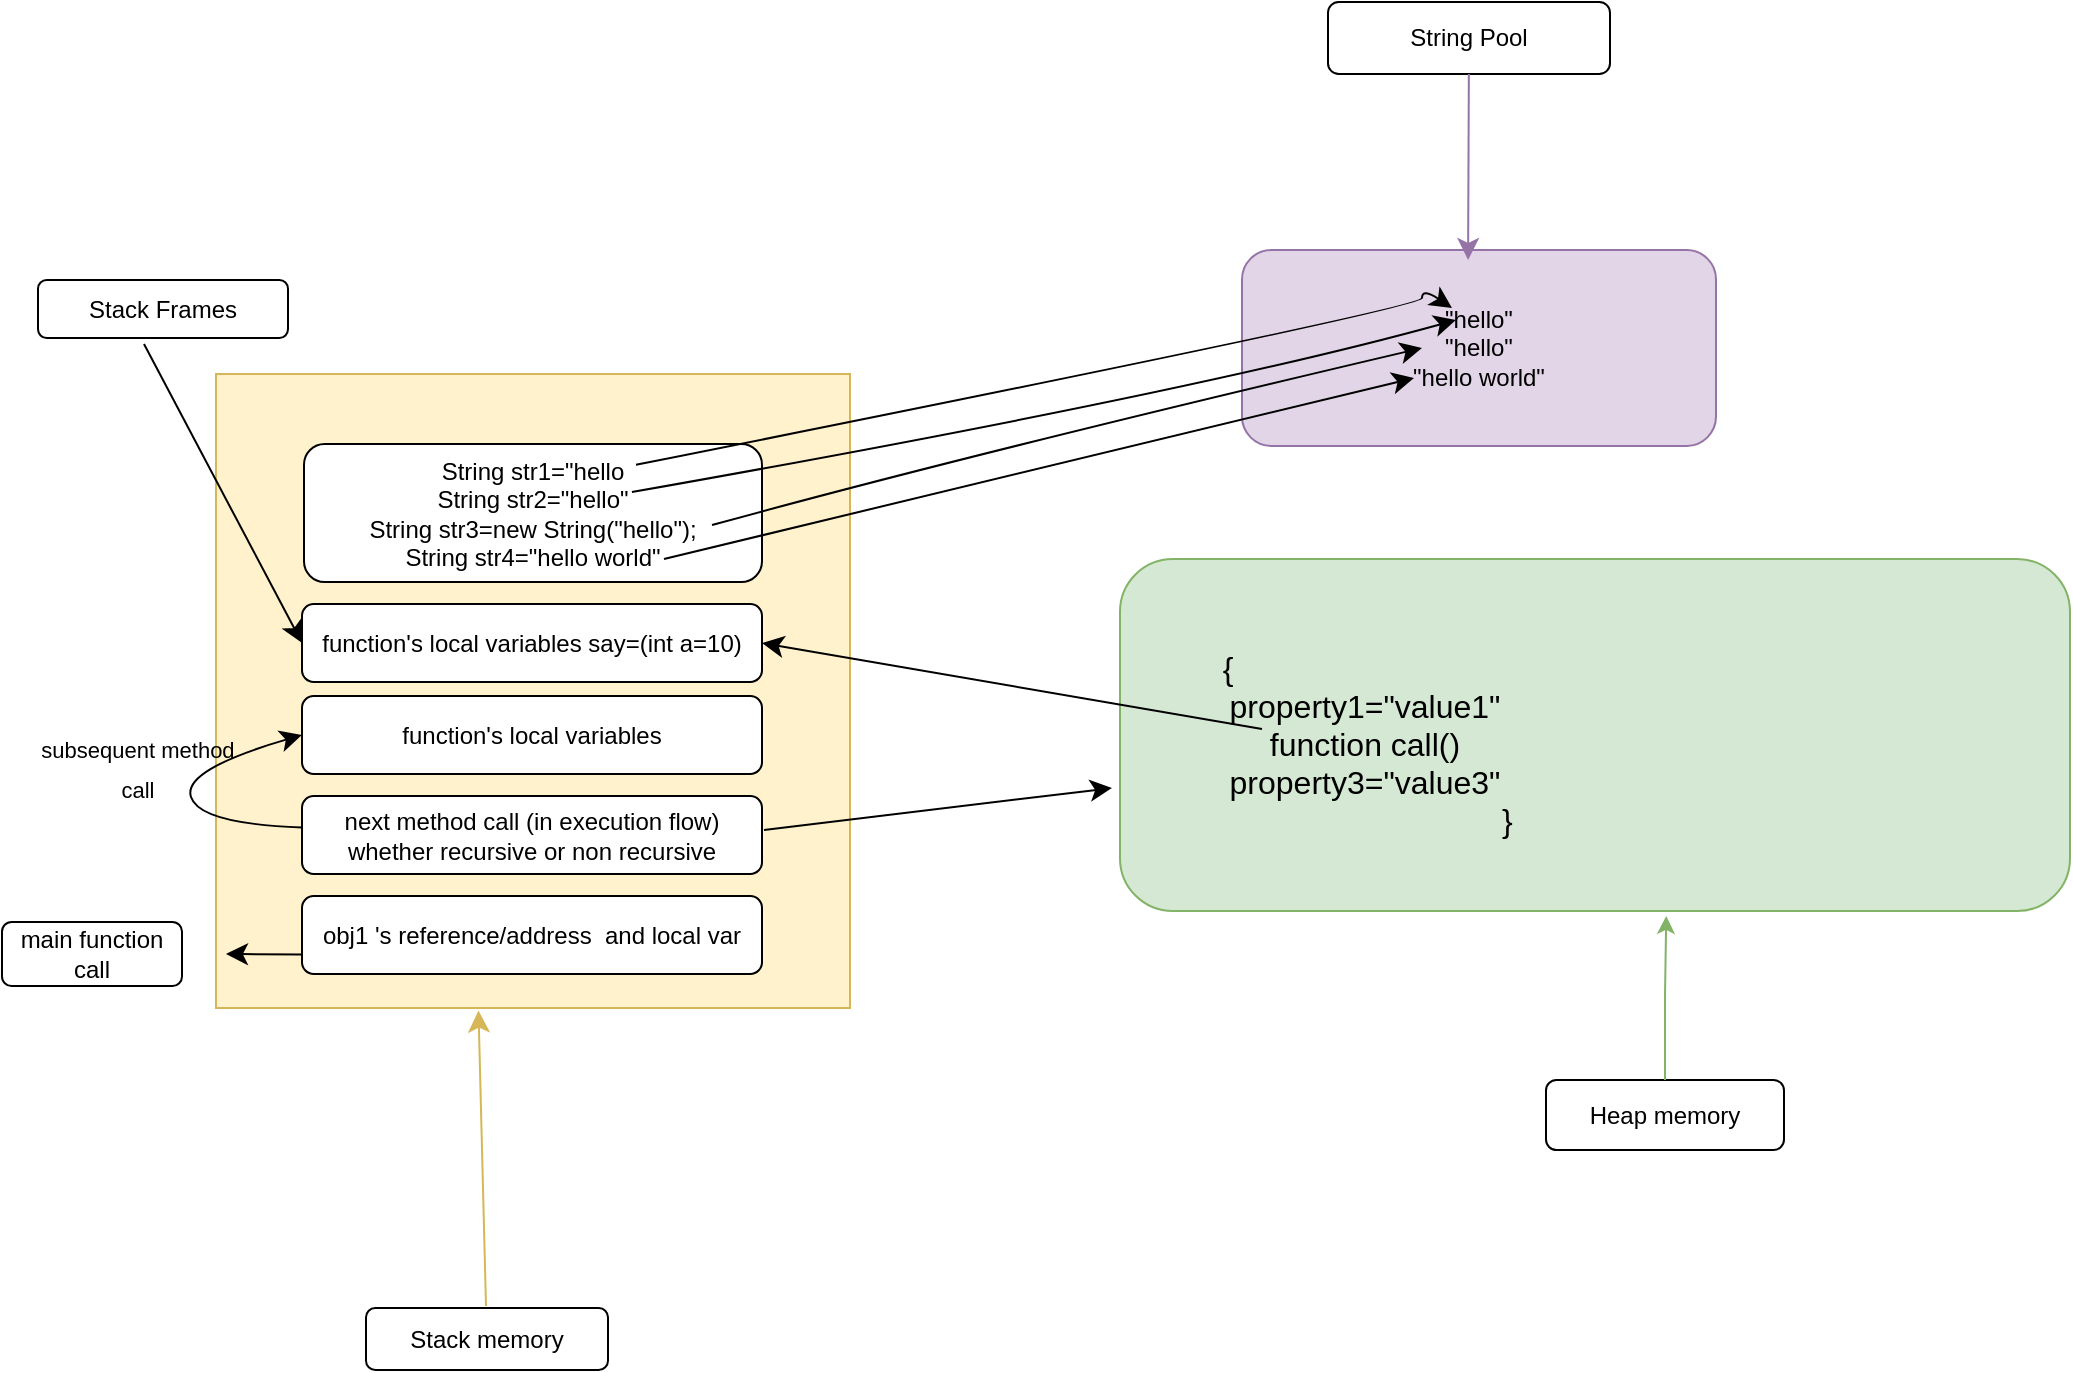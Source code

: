 <mxfile version="26.0.14">
  <diagram name="Page-1" id="UNhHM_RZ33HJirFBLpHo">
    <mxGraphModel dx="1834" dy="1365" grid="0" gridSize="10" guides="1" tooltips="1" connect="1" arrows="1" fold="1" page="0" pageScale="1" pageWidth="850" pageHeight="1100" math="0" shadow="0">
      <root>
        <mxCell id="0" />
        <mxCell id="1" parent="0" />
        <mxCell id="FN_75RV-24mMsgmvzP0c-2" value="" style="whiteSpace=wrap;html=1;aspect=fixed;fillColor=#fff2cc;strokeColor=#d6b656;" parent="1" vertex="1">
          <mxGeometry x="-45" y="-73" width="317" height="317" as="geometry" />
        </mxCell>
        <mxCell id="FN_75RV-24mMsgmvzP0c-3" value="obj1 &#39;s reference/address&amp;nbsp; and local var" style="rounded=1;whiteSpace=wrap;html=1;" parent="1" vertex="1">
          <mxGeometry x="-2" y="188" width="230" height="39" as="geometry" />
        </mxCell>
        <mxCell id="FN_75RV-24mMsgmvzP0c-4" value="&lt;div&gt;next method call (in execution flow)&lt;/div&gt;&lt;div&gt;whether recursive or non recursive&lt;/div&gt;" style="rounded=1;whiteSpace=wrap;html=1;" parent="1" vertex="1">
          <mxGeometry x="-2" y="138" width="230" height="39" as="geometry" />
        </mxCell>
        <mxCell id="FN_75RV-24mMsgmvzP0c-5" value="function&#39;s local variables" style="rounded=1;whiteSpace=wrap;html=1;" parent="1" vertex="1">
          <mxGeometry x="-2" y="88" width="230" height="39" as="geometry" />
        </mxCell>
        <mxCell id="FN_75RV-24mMsgmvzP0c-6" value="function&#39;s local variables say=(int a=10)" style="rounded=1;whiteSpace=wrap;html=1;" parent="1" vertex="1">
          <mxGeometry x="-2" y="42" width="230" height="39" as="geometry" />
        </mxCell>
        <mxCell id="FN_75RV-24mMsgmvzP0c-10" value="" style="endArrow=classic;html=1;rounded=0;fontSize=12;startSize=8;endSize=8;curved=1;exitX=0;exitY=0.75;exitDx=0;exitDy=0;" parent="1" source="FN_75RV-24mMsgmvzP0c-3" edge="1">
          <mxGeometry width="50" height="50" relative="1" as="geometry">
            <mxPoint x="-132" y="260" as="sourcePoint" />
            <mxPoint x="-40" y="217" as="targetPoint" />
          </mxGeometry>
        </mxCell>
        <mxCell id="FN_75RV-24mMsgmvzP0c-11" value="&lt;div&gt;main function call&lt;/div&gt;" style="rounded=1;whiteSpace=wrap;html=1;" parent="1" vertex="1">
          <mxGeometry x="-152" y="201" width="90" height="32" as="geometry" />
        </mxCell>
        <mxCell id="FN_75RV-24mMsgmvzP0c-12" value="" style="endArrow=classic;html=1;rounded=0;fontSize=12;startSize=8;endSize=8;curved=1;entryX=0.414;entryY=1.004;entryDx=0;entryDy=0;entryPerimeter=0;fillColor=#fff2cc;strokeColor=#d6b656;" parent="1" target="FN_75RV-24mMsgmvzP0c-2" edge="1">
          <mxGeometry width="50" height="50" relative="1" as="geometry">
            <mxPoint x="90" y="393" as="sourcePoint" />
            <mxPoint x="148" y="340" as="targetPoint" />
          </mxGeometry>
        </mxCell>
        <mxCell id="FN_75RV-24mMsgmvzP0c-13" value="Stack memory" style="rounded=1;whiteSpace=wrap;html=1;" parent="1" vertex="1">
          <mxGeometry x="30" y="394" width="121" height="31" as="geometry" />
        </mxCell>
        <mxCell id="FN_75RV-24mMsgmvzP0c-14" value="" style="endArrow=classic;html=1;rounded=0;fontSize=12;startSize=8;endSize=8;curved=1;entryX=0;entryY=0.5;entryDx=0;entryDy=0;" parent="1" target="FN_75RV-24mMsgmvzP0c-6" edge="1">
          <mxGeometry width="50" height="50" relative="1" as="geometry">
            <mxPoint x="-81" y="-88" as="sourcePoint" />
            <mxPoint x="-12" y="-130" as="targetPoint" />
          </mxGeometry>
        </mxCell>
        <mxCell id="FN_75RV-24mMsgmvzP0c-15" value="Stack Frames" style="rounded=1;whiteSpace=wrap;html=1;" parent="1" vertex="1">
          <mxGeometry x="-134" y="-120" width="125" height="29" as="geometry" />
        </mxCell>
        <mxCell id="FN_75RV-24mMsgmvzP0c-16" value="" style="endArrow=classic;html=1;rounded=0;fontSize=12;startSize=8;endSize=8;curved=1;entryX=0;entryY=0.5;entryDx=0;entryDy=0;" parent="1" source="FN_75RV-24mMsgmvzP0c-4" target="FN_75RV-24mMsgmvzP0c-5" edge="1">
          <mxGeometry width="50" height="50" relative="1" as="geometry">
            <mxPoint x="-95" y="140" as="sourcePoint" />
            <mxPoint x="-34" y="88" as="targetPoint" />
            <Array as="points">
              <mxPoint x="-53" y="152" />
              <mxPoint x="-62" y="125" />
            </Array>
          </mxGeometry>
        </mxCell>
        <mxCell id="FN_75RV-24mMsgmvzP0c-17" value="&lt;font style=&quot;font-size: 11px;&quot;&gt;subsequent method call&lt;/font&gt;" style="text;strokeColor=none;fillColor=none;html=1;align=center;verticalAlign=middle;whiteSpace=wrap;rounded=0;fontSize=16;" parent="1" vertex="1">
          <mxGeometry x="-136" y="108" width="104" height="30" as="geometry" />
        </mxCell>
        <mxCell id="FN_75RV-24mMsgmvzP0c-20" style="edgeStyle=none;curved=1;rounded=0;orthogonalLoop=1;jettySize=auto;html=1;exitX=0.5;exitY=0;exitDx=0;exitDy=0;fontSize=12;startSize=8;endSize=8;" parent="1" source="FN_75RV-24mMsgmvzP0c-2" target="FN_75RV-24mMsgmvzP0c-2" edge="1">
          <mxGeometry relative="1" as="geometry" />
        </mxCell>
        <mxCell id="FN_75RV-24mMsgmvzP0c-21" value="" style="rounded=1;whiteSpace=wrap;html=1;fillColor=#d5e8d4;strokeColor=#82b366;" parent="1" vertex="1">
          <mxGeometry x="407" y="19.5" width="475" height="176" as="geometry" />
        </mxCell>
        <mxCell id="FN_75RV-24mMsgmvzP0c-24" value="&lt;div&gt;{&lt;span style=&quot;white-space: pre;&quot;&gt;&#x9;&lt;/span&gt;&lt;span style=&quot;white-space: pre;&quot;&gt;&#x9;&lt;/span&gt;&lt;span style=&quot;white-space: pre;&quot;&gt;&#x9;&lt;/span&gt;&lt;span style=&quot;white-space: pre;&quot;&gt;&#x9;&lt;/span&gt;&lt;/div&gt;&lt;div&gt;property1=&quot;value1&quot;&lt;/div&gt;&lt;div&gt;function call()&lt;/div&gt;&lt;div&gt;property3=&quot;value3&quot;&lt;/div&gt;&lt;div&gt;&lt;span style=&quot;white-space: pre;&quot;&gt;&#x9;&lt;/span&gt;&lt;span style=&quot;white-space: pre;&quot;&gt;&#x9;&lt;/span&gt;&lt;span style=&quot;white-space: pre;&quot;&gt;&#x9;&lt;/span&gt;&lt;span style=&quot;white-space: pre;&quot;&gt;&#x9;&lt;/span&gt;}&lt;/div&gt;" style="text;strokeColor=none;fillColor=none;html=1;align=center;verticalAlign=middle;whiteSpace=wrap;rounded=0;fontSize=16;" parent="1" vertex="1">
          <mxGeometry x="478" y="97" width="103" height="30" as="geometry" />
        </mxCell>
        <mxCell id="FN_75RV-24mMsgmvzP0c-19" value="" style="endArrow=classic;html=1;rounded=0;fontSize=12;startSize=8;endSize=8;curved=1;" parent="1" edge="1">
          <mxGeometry width="50" height="50" relative="1" as="geometry">
            <mxPoint x="229" y="155" as="sourcePoint" />
            <mxPoint x="403" y="134" as="targetPoint" />
          </mxGeometry>
        </mxCell>
        <mxCell id="FN_75RV-24mMsgmvzP0c-25" value="" style="endArrow=classic;html=1;rounded=0;fontSize=12;startSize=8;endSize=8;curved=1;entryX=1;entryY=0.5;entryDx=0;entryDy=0;exitX=0;exitY=0.25;exitDx=0;exitDy=0;" parent="1" source="FN_75RV-24mMsgmvzP0c-24" target="FN_75RV-24mMsgmvzP0c-6" edge="1">
          <mxGeometry width="50" height="50" relative="1" as="geometry">
            <mxPoint x="379" y="109" as="sourcePoint" />
            <mxPoint x="374" y="-15" as="targetPoint" />
          </mxGeometry>
        </mxCell>
        <mxCell id="qqsWl-AhTRgnj3V0tEwA-1" value="&lt;div&gt;Heap memory&lt;/div&gt;" style="rounded=1;whiteSpace=wrap;html=1;" parent="1" vertex="1">
          <mxGeometry x="620" y="280" width="119" height="35" as="geometry" />
        </mxCell>
        <mxCell id="qqsWl-AhTRgnj3V0tEwA-3" style="edgeStyle=orthogonalEdgeStyle;rounded=0;orthogonalLoop=1;jettySize=auto;html=1;entryX=0.575;entryY=1.014;entryDx=0;entryDy=0;entryPerimeter=0;fillColor=#d5e8d4;strokeColor=#82b366;" parent="1" source="qqsWl-AhTRgnj3V0tEwA-1" target="FN_75RV-24mMsgmvzP0c-21" edge="1">
          <mxGeometry relative="1" as="geometry" />
        </mxCell>
        <mxCell id="kTH4hTkUbHhitB7cK8uU-2" value="&lt;div&gt;&quot;hello&quot;&lt;/div&gt;&lt;div&gt;&quot;hello&quot;&lt;/div&gt;&lt;div&gt;&quot;hello world&quot;&lt;/div&gt;" style="rounded=1;whiteSpace=wrap;html=1;fillColor=#e1d5e7;strokeColor=#9673a6;" vertex="1" parent="1">
          <mxGeometry x="468" y="-135" width="237" height="98" as="geometry" />
        </mxCell>
        <mxCell id="kTH4hTkUbHhitB7cK8uU-3" value="&lt;div&gt;String str1=&quot;hello&lt;/div&gt;&lt;div&gt;String str2=&quot;hello&quot;&lt;/div&gt;&lt;div&gt;String str3=new String(&quot;hello&quot;);&lt;/div&gt;&lt;div&gt;String str4=&quot;hello world&quot;&lt;/div&gt;" style="rounded=1;whiteSpace=wrap;html=1;" vertex="1" parent="1">
          <mxGeometry x="-1" y="-38" width="229" height="69" as="geometry" />
        </mxCell>
        <mxCell id="kTH4hTkUbHhitB7cK8uU-4" value="" style="endArrow=classic;html=1;rounded=0;fontSize=12;startSize=8;endSize=8;curved=1;" edge="1" parent="1">
          <mxGeometry width="50" height="50" relative="1" as="geometry">
            <mxPoint x="165" y="-27.59" as="sourcePoint" />
            <mxPoint x="573" y="-106" as="targetPoint" />
            <Array as="points">
              <mxPoint x="558" y="-106" />
              <mxPoint x="558" y="-116" />
            </Array>
          </mxGeometry>
        </mxCell>
        <mxCell id="kTH4hTkUbHhitB7cK8uU-6" value="" style="endArrow=classic;html=1;rounded=0;fontSize=12;startSize=8;endSize=8;curved=1;exitX=0.716;exitY=0.348;exitDx=0;exitDy=0;exitPerimeter=0;" edge="1" parent="1" source="kTH4hTkUbHhitB7cK8uU-3">
          <mxGeometry width="50" height="50" relative="1" as="geometry">
            <mxPoint x="326" y="18" as="sourcePoint" />
            <mxPoint x="575" y="-100" as="targetPoint" />
            <Array as="points">
              <mxPoint x="441" y="-63" />
            </Array>
          </mxGeometry>
        </mxCell>
        <mxCell id="kTH4hTkUbHhitB7cK8uU-7" value="" style="endArrow=classic;html=1;rounded=0;fontSize=12;startSize=8;endSize=8;curved=1;exitX=1;exitY=0.5;exitDx=0;exitDy=0;" edge="1" parent="1">
          <mxGeometry width="50" height="50" relative="1" as="geometry">
            <mxPoint x="203" y="2.54" as="sourcePoint" />
            <mxPoint x="558" y="-86" as="targetPoint" />
            <Array as="points">
              <mxPoint x="328" y="-31.96" />
            </Array>
          </mxGeometry>
        </mxCell>
        <mxCell id="kTH4hTkUbHhitB7cK8uU-11" value="" style="endArrow=classic;html=1;rounded=0;fontSize=12;startSize=8;endSize=8;curved=1;exitX=1;exitY=0.75;exitDx=0;exitDy=0;" edge="1" parent="1">
          <mxGeometry width="50" height="50" relative="1" as="geometry">
            <mxPoint x="179" y="19.5" as="sourcePoint" />
            <mxPoint x="554" y="-71" as="targetPoint" />
          </mxGeometry>
        </mxCell>
        <mxCell id="kTH4hTkUbHhitB7cK8uU-12" value="String Pool" style="rounded=1;whiteSpace=wrap;html=1;" vertex="1" parent="1">
          <mxGeometry x="511" y="-259" width="141" height="36" as="geometry" />
        </mxCell>
        <mxCell id="kTH4hTkUbHhitB7cK8uU-13" style="edgeStyle=none;curved=1;rounded=0;orthogonalLoop=1;jettySize=auto;html=1;entryX=0.477;entryY=0.051;entryDx=0;entryDy=0;entryPerimeter=0;fontSize=12;startSize=8;endSize=8;fillColor=#e1d5e7;strokeColor=#9673a6;" edge="1" parent="1" source="kTH4hTkUbHhitB7cK8uU-12" target="kTH4hTkUbHhitB7cK8uU-2">
          <mxGeometry relative="1" as="geometry" />
        </mxCell>
      </root>
    </mxGraphModel>
  </diagram>
</mxfile>

